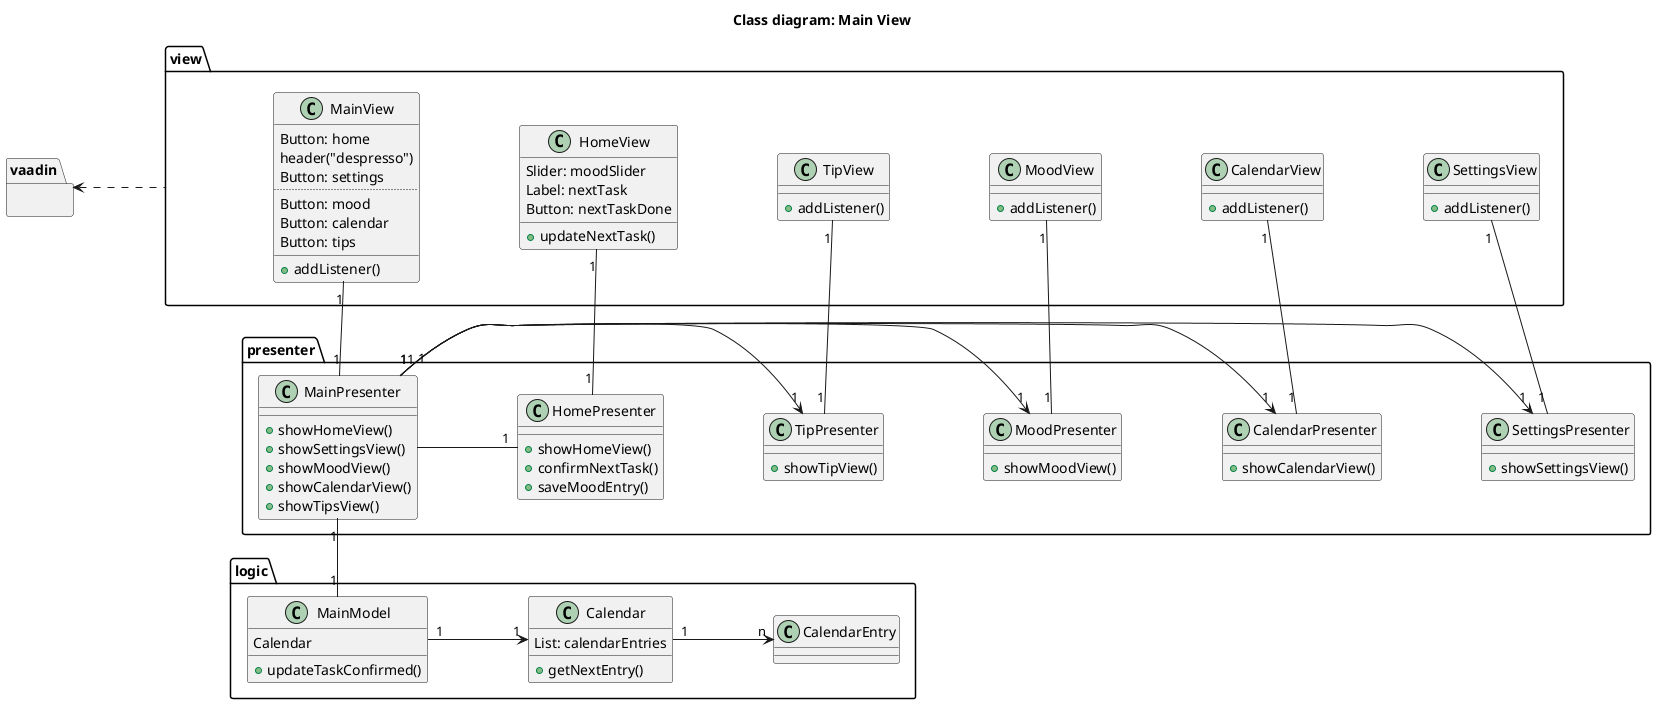 @startuml

skinparam nodesep 100
/'skinparam ranksep 200'/

title Class diagram: Main View

/' Define the dependencies
Entry <|-- ToDo
'/


/' Define the class details'/

package vaadin {
}

package view {
    class SettingsView {
    + addListener()
    }
    class CalendarView {
    + addListener()
    }
    class MoodView {
    + addListener()
    }
    class TipView {
    + addListener()
    }
    class HomeView {
        Slider: moodSlider
        Label: nextTask
        Button: nextTaskDone
        + updateNextTask()
        }
    class MainView {
        Button: home
        header("despresso")
        Button: settings
        ..
        Button: mood
        Button: calendar
        Button: tips
        __
        + addListener()
        }
}

package presenter {
    class MainPresenter{
    + showHomeView()
    + showSettingsView()
    + showMoodView()
    + showCalendarView()
    + showTipsView()
    }

    class HomePresenter {
    + showHomeView()
    + confirmNextTask()
    + saveMoodEntry()
    }

    class SettingsPresenter {
    + showSettingsView()
    }
    class CalendarPresenter {
    + showCalendarView()
    }
    class TipPresenter {
    + showTipView()
    }
    class MoodPresenter {
    + showMoodView()
    }
}

package logic {
    class MainModel {
    Calendar
    + updateTaskConfirmed()
    }

    class Calendar {
    List: calendarEntries
    + getNextEntry()
    }

    class CalendarEntry {
    }
}

/' Define entity relations (?)'/

vaadin <. view

MainPresenter "1" -- "1" MainView
MainPresenter "1" -> "1" SettingsPresenter
MainPresenter "1" -> "1" CalendarPresenter
MainPresenter "1" -> "1" TipPresenter
MainPresenter "1" -> "1" MoodPresenter
SettingsView "1" -- "1" SettingsPresenter
HomeView "1" -- "1" HomePresenter
Calendar "1" -> "n" CalendarEntry
TipView "1" -- "1" TipPresenter
CalendarView "1" -- "1" CalendarPresenter
MoodView "1" -- "1" MoodPresenter
HomePresenter "1" - MainPresenter

MainPresenter "1" -- "1" MainModel

MainModel "1" -> "1" Calendar

@enduml